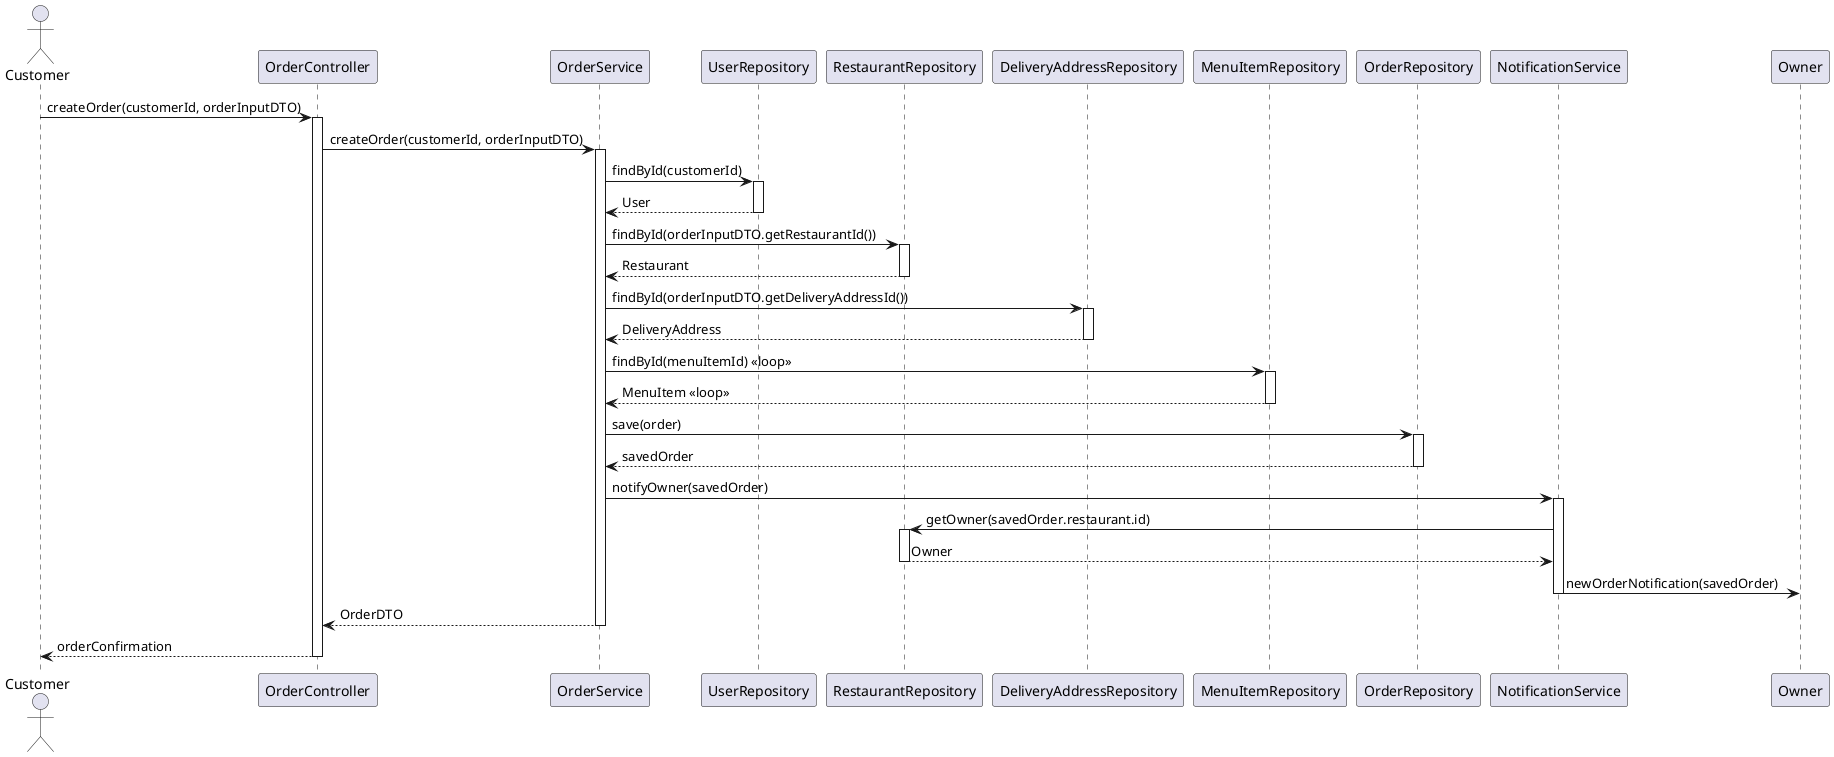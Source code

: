 @startuml
actor Customer as User
participant OrderController
participant OrderService
participant UserRepository
participant RestaurantRepository
participant DeliveryAddressRepository
participant MenuItemRepository
participant OrderRepository
participant NotificationService

User -> OrderController : createOrder(customerId, orderInputDTO)
activate OrderController
OrderController -> OrderService : createOrder(customerId, orderInputDTO)
activate OrderService
OrderService -> UserRepository : findById(customerId)
activate UserRepository
UserRepository --> OrderService : User
deactivate UserRepository
OrderService -> RestaurantRepository : findById(orderInputDTO.getRestaurantId())
activate RestaurantRepository
RestaurantRepository --> OrderService : Restaurant
deactivate RestaurantRepository
OrderService -> DeliveryAddressRepository : findById(orderInputDTO.getDeliveryAddressId())
activate DeliveryAddressRepository
DeliveryAddressRepository --> OrderService : DeliveryAddress
deactivate DeliveryAddressRepository
OrderService -> MenuItemRepository : findById(menuItemId) <<loop>>
activate MenuItemRepository
MenuItemRepository --> OrderService : MenuItem <<loop>>
deactivate MenuItemRepository
OrderService -> OrderRepository : save(order)
activate OrderRepository
OrderRepository --> OrderService : savedOrder
deactivate OrderRepository
OrderService -> NotificationService : notifyOwner(savedOrder)
activate NotificationService
NotificationService -> RestaurantRepository : getOwner(savedOrder.restaurant.id)
activate RestaurantRepository
RestaurantRepository --> NotificationService : Owner
deactivate RestaurantRepository
NotificationService -> Owner : newOrderNotification(savedOrder)
deactivate NotificationService
OrderService --> OrderController : OrderDTO
deactivate OrderService
OrderController --> User : orderConfirmation
deactivate OrderController
@enduml
